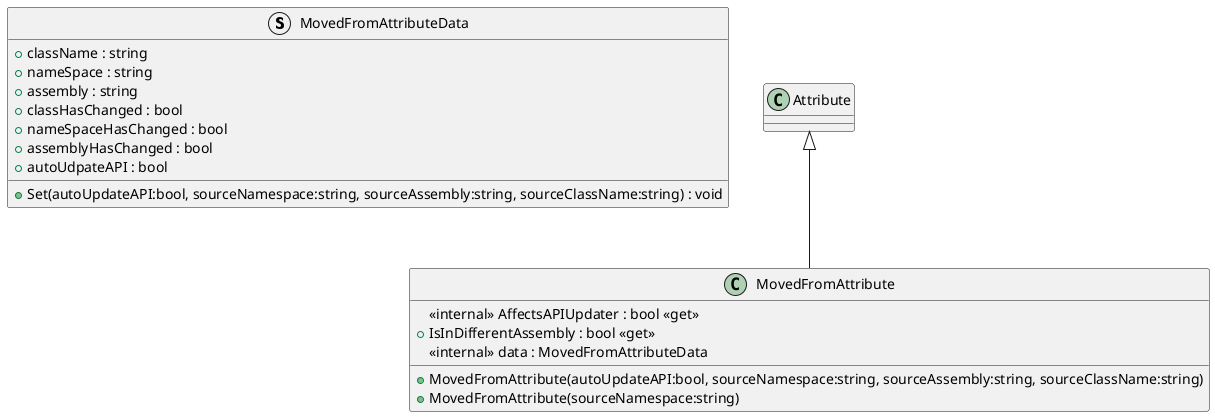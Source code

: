 @startuml
struct MovedFromAttributeData {
    + Set(autoUpdateAPI:bool, sourceNamespace:string, sourceAssembly:string, sourceClassName:string) : void
    + className : string
    + nameSpace : string
    + assembly : string
    + classHasChanged : bool
    + nameSpaceHasChanged : bool
    + assemblyHasChanged : bool
    + autoUdpateAPI : bool
}
class MovedFromAttribute {
    + MovedFromAttribute(autoUpdateAPI:bool, sourceNamespace:string, sourceAssembly:string, sourceClassName:string)
    + MovedFromAttribute(sourceNamespace:string)
    <<internal>> AffectsAPIUpdater : bool <<get>>
    + IsInDifferentAssembly : bool <<get>>
    <<internal>> data : MovedFromAttributeData
}
Attribute <|-- MovedFromAttribute
@enduml
